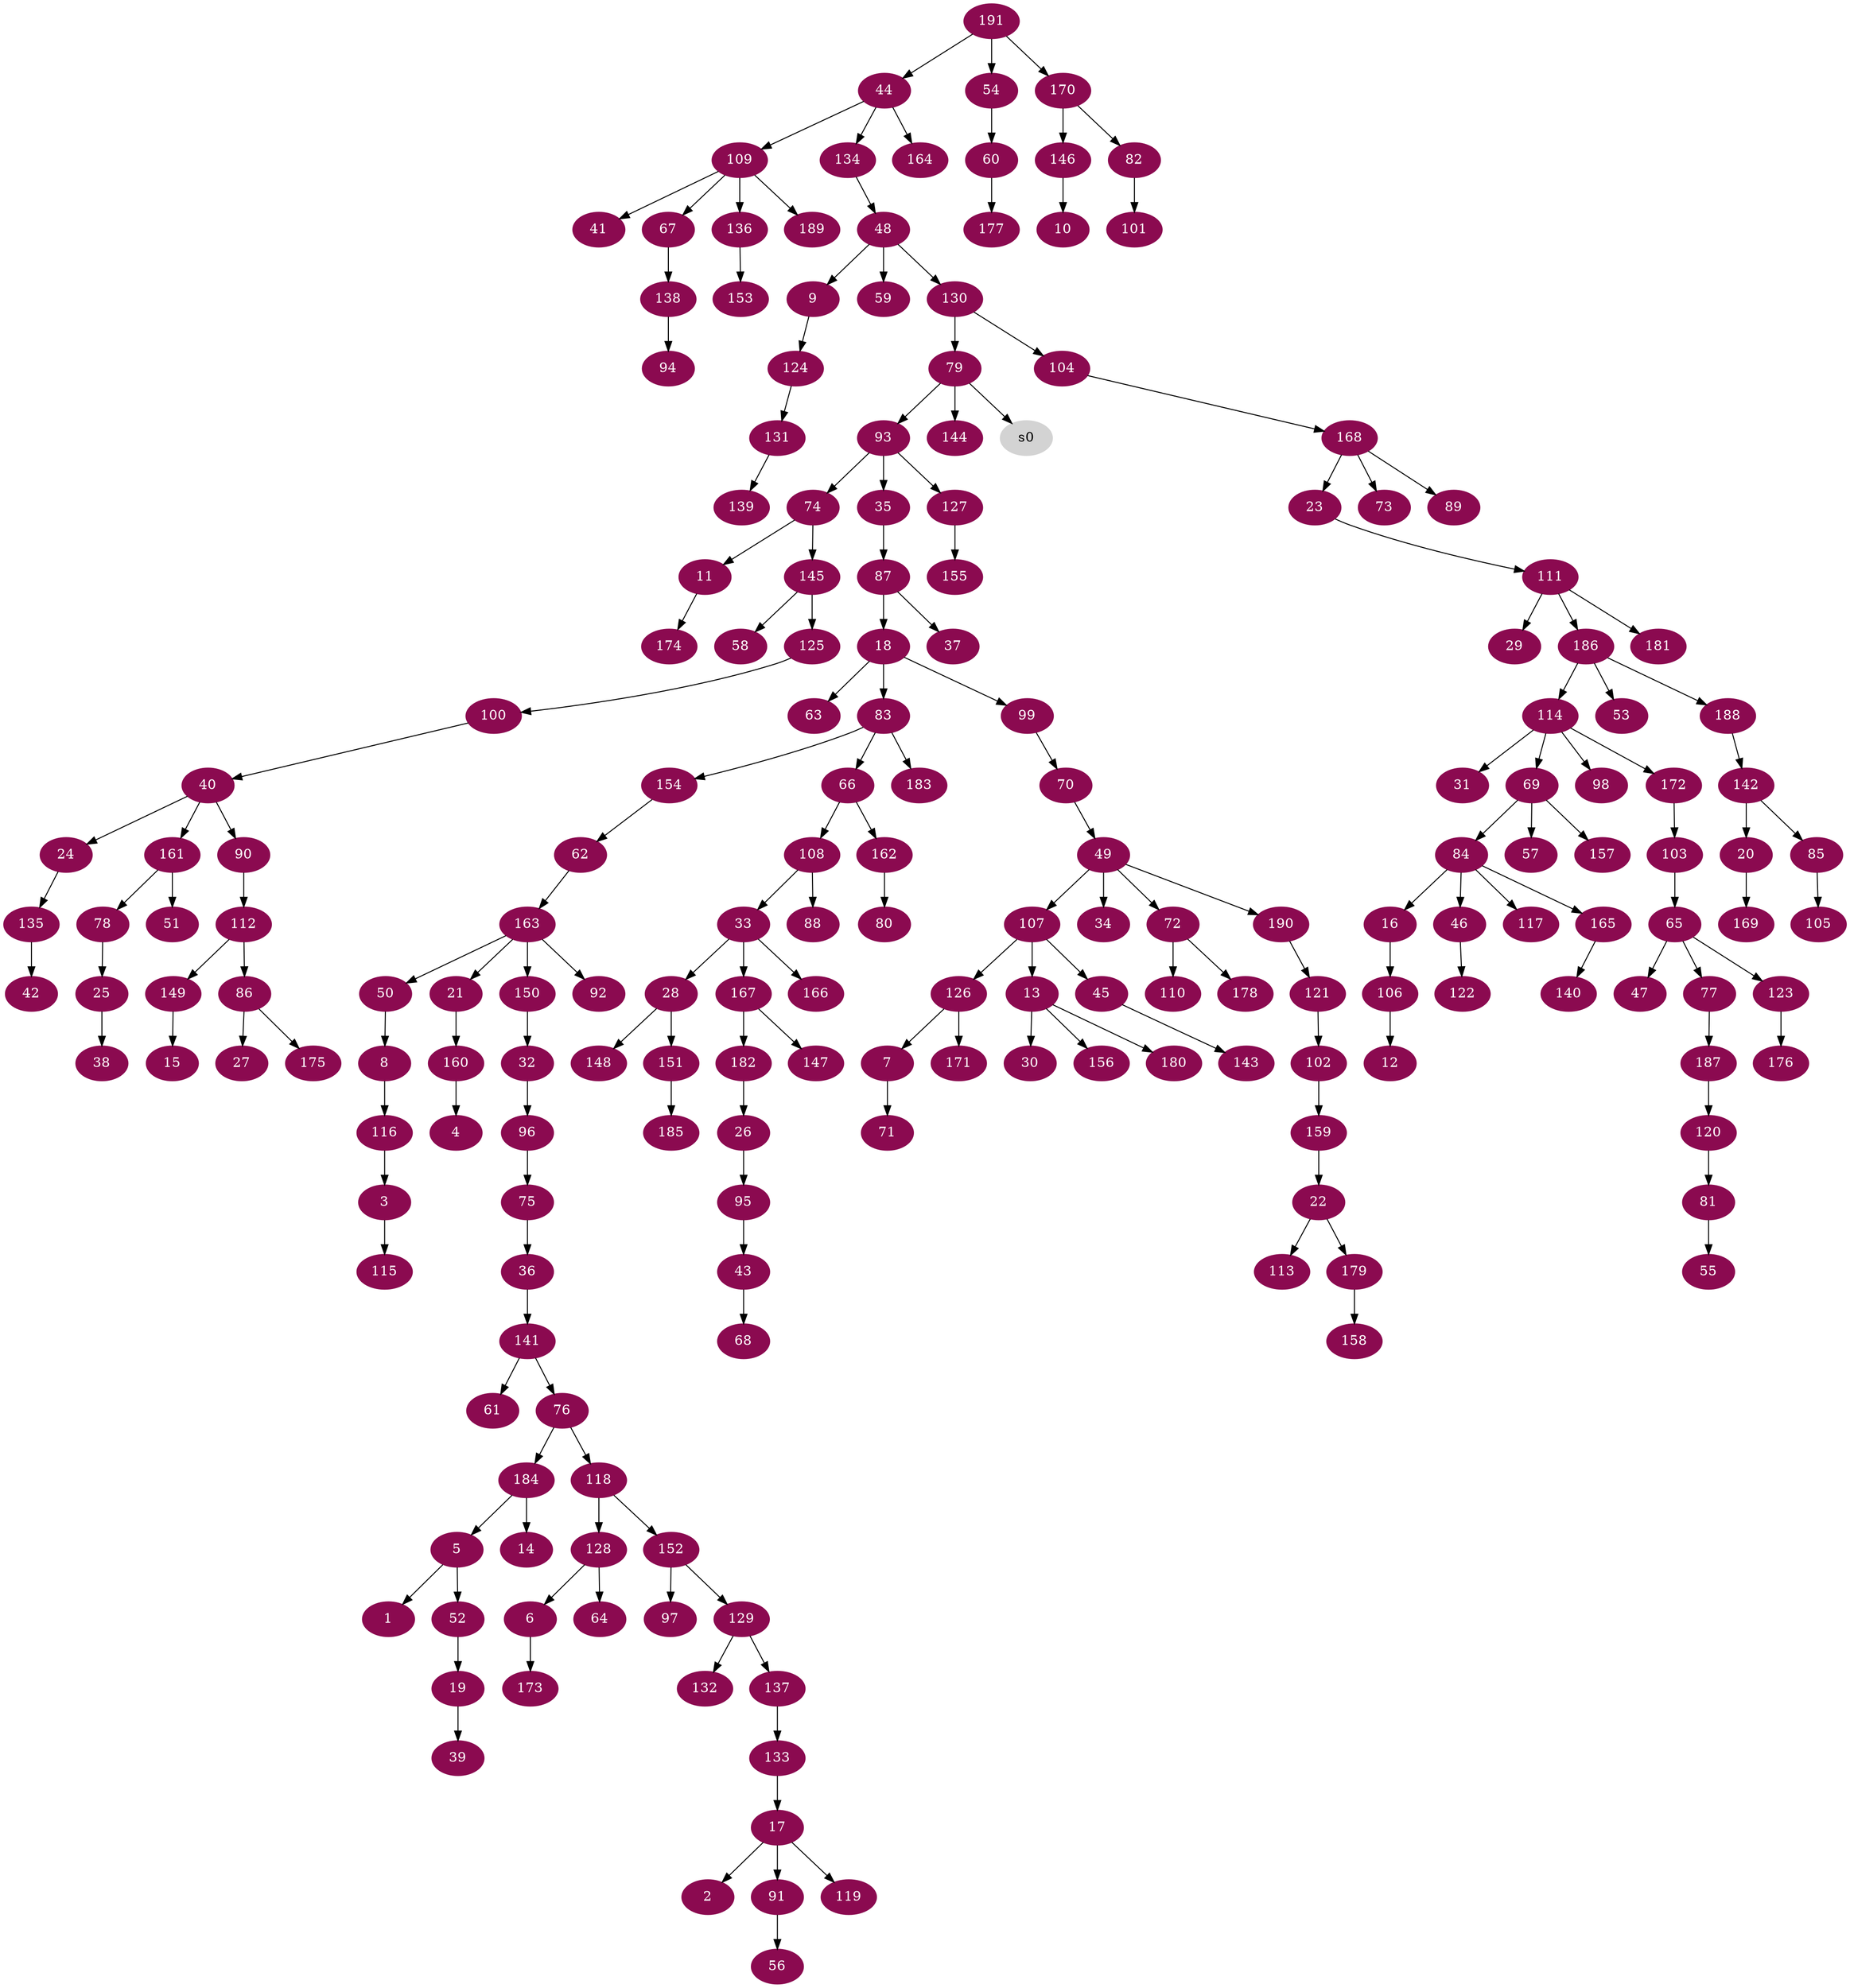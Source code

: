 digraph G {
node [color=deeppink4, style=filled, fontcolor=white];
5 -> 1;
17 -> 2;
116 -> 3;
160 -> 4;
184 -> 5;
128 -> 6;
126 -> 7;
50 -> 8;
48 -> 9;
146 -> 10;
74 -> 11;
106 -> 12;
107 -> 13;
184 -> 14;
149 -> 15;
84 -> 16;
133 -> 17;
87 -> 18;
52 -> 19;
142 -> 20;
163 -> 21;
159 -> 22;
168 -> 23;
40 -> 24;
78 -> 25;
182 -> 26;
86 -> 27;
33 -> 28;
111 -> 29;
13 -> 30;
114 -> 31;
150 -> 32;
108 -> 33;
49 -> 34;
93 -> 35;
75 -> 36;
87 -> 37;
25 -> 38;
19 -> 39;
100 -> 40;
109 -> 41;
135 -> 42;
95 -> 43;
191 -> 44;
107 -> 45;
84 -> 46;
65 -> 47;
134 -> 48;
70 -> 49;
163 -> 50;
161 -> 51;
5 -> 52;
186 -> 53;
191 -> 54;
81 -> 55;
91 -> 56;
69 -> 57;
145 -> 58;
48 -> 59;
54 -> 60;
141 -> 61;
154 -> 62;
18 -> 63;
128 -> 64;
103 -> 65;
83 -> 66;
109 -> 67;
43 -> 68;
114 -> 69;
99 -> 70;
7 -> 71;
49 -> 72;
168 -> 73;
93 -> 74;
96 -> 75;
141 -> 76;
65 -> 77;
161 -> 78;
130 -> 79;
162 -> 80;
120 -> 81;
170 -> 82;
18 -> 83;
69 -> 84;
142 -> 85;
112 -> 86;
35 -> 87;
108 -> 88;
168 -> 89;
40 -> 90;
17 -> 91;
163 -> 92;
79 -> 93;
138 -> 94;
26 -> 95;
32 -> 96;
152 -> 97;
114 -> 98;
18 -> 99;
125 -> 100;
82 -> 101;
121 -> 102;
172 -> 103;
130 -> 104;
85 -> 105;
16 -> 106;
49 -> 107;
66 -> 108;
44 -> 109;
72 -> 110;
23 -> 111;
90 -> 112;
22 -> 113;
186 -> 114;
3 -> 115;
8 -> 116;
84 -> 117;
76 -> 118;
17 -> 119;
187 -> 120;
190 -> 121;
46 -> 122;
65 -> 123;
9 -> 124;
145 -> 125;
107 -> 126;
93 -> 127;
118 -> 128;
152 -> 129;
48 -> 130;
124 -> 131;
129 -> 132;
137 -> 133;
44 -> 134;
24 -> 135;
109 -> 136;
129 -> 137;
67 -> 138;
131 -> 139;
165 -> 140;
36 -> 141;
188 -> 142;
45 -> 143;
79 -> 144;
74 -> 145;
170 -> 146;
167 -> 147;
28 -> 148;
112 -> 149;
163 -> 150;
28 -> 151;
118 -> 152;
136 -> 153;
83 -> 154;
127 -> 155;
13 -> 156;
69 -> 157;
179 -> 158;
102 -> 159;
21 -> 160;
40 -> 161;
66 -> 162;
62 -> 163;
44 -> 164;
84 -> 165;
33 -> 166;
33 -> 167;
104 -> 168;
20 -> 169;
191 -> 170;
126 -> 171;
114 -> 172;
6 -> 173;
11 -> 174;
86 -> 175;
123 -> 176;
60 -> 177;
72 -> 178;
22 -> 179;
13 -> 180;
111 -> 181;
167 -> 182;
83 -> 183;
76 -> 184;
151 -> 185;
111 -> 186;
77 -> 187;
186 -> 188;
109 -> 189;
49 -> 190;
node [color=lightgrey, style=filled, fontcolor=black];
79 -> s0;
}
